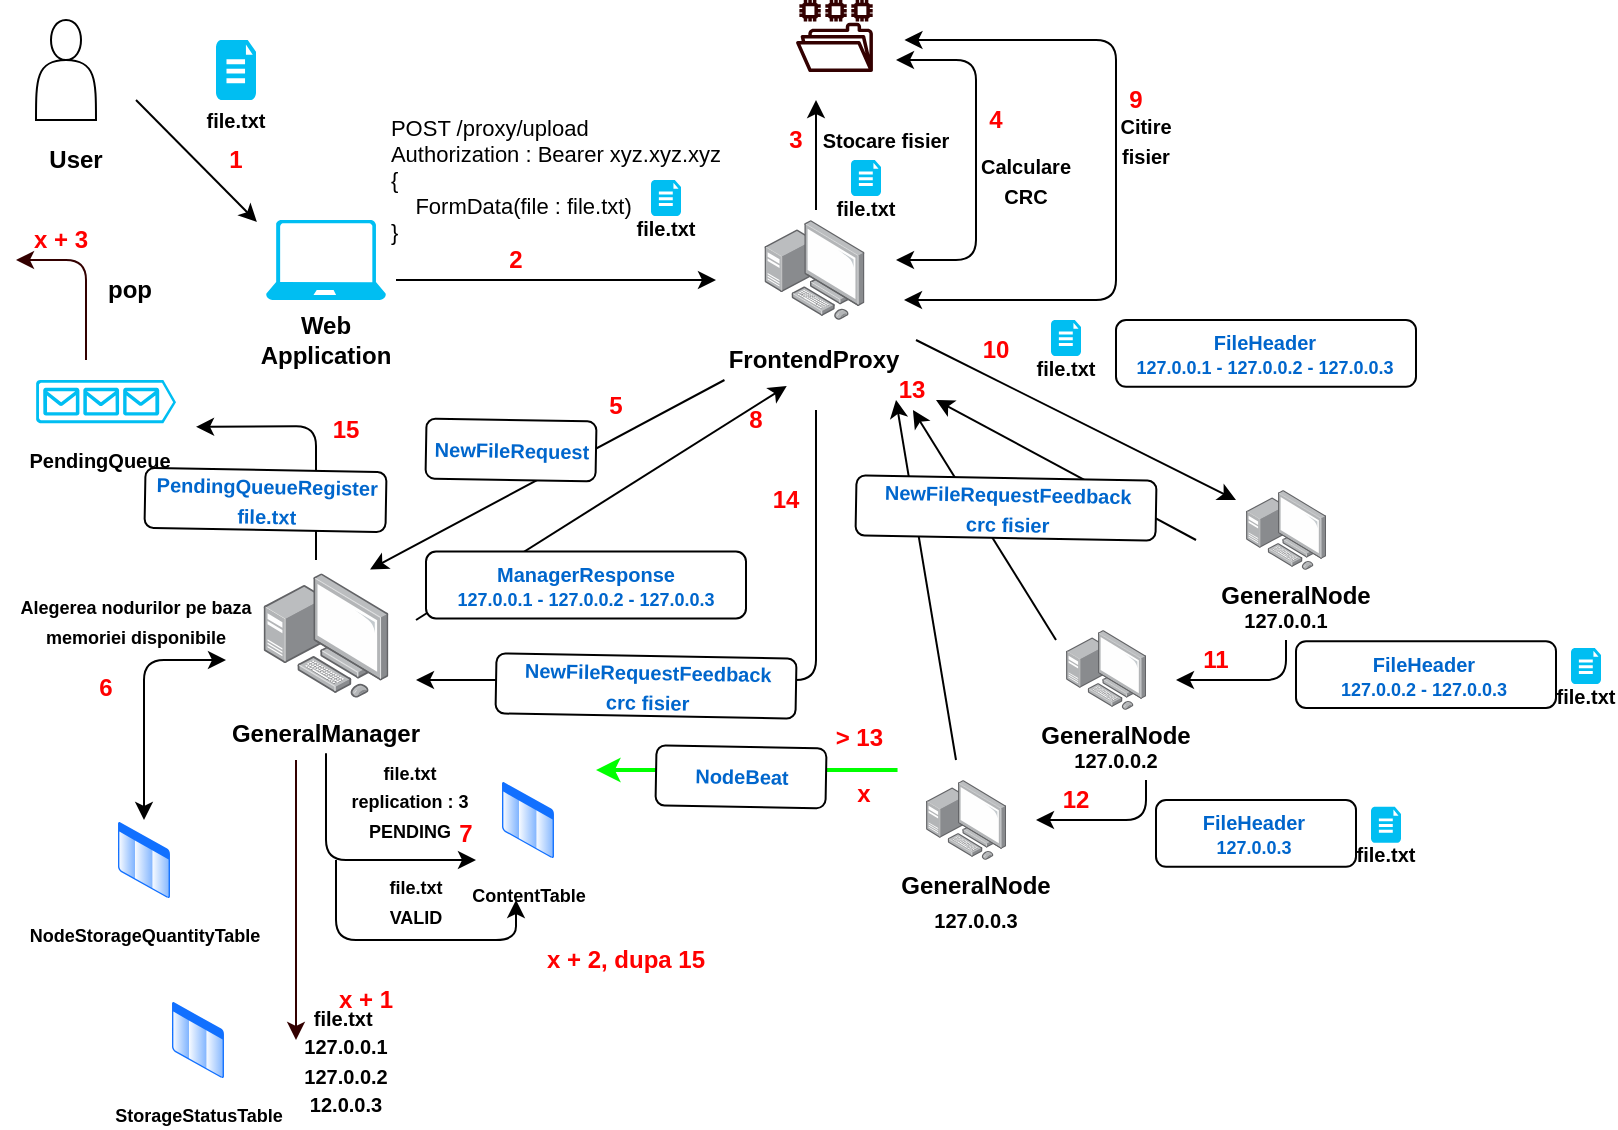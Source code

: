 <mxfile version="14.6.13" type="device"><diagram id="2SKkXB5GDrAOzJJ73yBU" name="Pagina-1"><mxGraphModel dx="1185" dy="693" grid="1" gridSize="10" guides="1" tooltips="1" connect="1" arrows="1" fold="1" page="1" pageScale="1" pageWidth="1169" pageHeight="827" math="0" shadow="0"><root><mxCell id="0"/><mxCell id="1" parent="0"/><mxCell id="xPR830_fTpmpSTpfL7Si-1" value="" style="group" vertex="1" connectable="0" parent="1"><mxGeometry x="115.0" y="356.58" width="100.0" height="90" as="geometry"/></mxCell><mxCell id="xPR830_fTpmpSTpfL7Si-2" value="" style="points=[];aspect=fixed;html=1;align=center;shadow=0;dashed=0;image;image=img/lib/allied_telesis/computer_and_terminals/Personal_Computer_with_Server.svg;" vertex="1" parent="xPR830_fTpmpSTpfL7Si-1"><mxGeometry x="18.8" width="62.4" height="62.4" as="geometry"/></mxCell><mxCell id="xPR830_fTpmpSTpfL7Si-3" value="&lt;b&gt;GeneralManager&lt;/b&gt;" style="text;html=1;strokeColor=none;fillColor=none;align=center;verticalAlign=middle;whiteSpace=wrap;rounded=0;" vertex="1" parent="xPR830_fTpmpSTpfL7Si-1"><mxGeometry y="70" width="100" height="20" as="geometry"/></mxCell><mxCell id="xPR830_fTpmpSTpfL7Si-7" value="" style="outlineConnect=0;fontColor=#232F3E;gradientColor=none;strokeColor=none;dashed=0;verticalLabelPosition=bottom;verticalAlign=top;align=center;html=1;fontSize=12;fontStyle=0;aspect=fixed;pointerEvents=1;shape=mxgraph.aws4.file_system;fillColor=#330000;" vertex="1" parent="1"><mxGeometry x="400" y="70" width="38.46" height="36" as="geometry"/></mxCell><mxCell id="xPR830_fTpmpSTpfL7Si-9" value="" style="verticalLabelPosition=bottom;html=1;verticalAlign=top;align=center;strokeColor=none;fillColor=#00BEF2;shape=mxgraph.azure.laptop;pointerEvents=1;" vertex="1" parent="1"><mxGeometry x="135" y="180" width="60" height="40" as="geometry"/></mxCell><mxCell id="xPR830_fTpmpSTpfL7Si-10" value="&lt;b&gt;Web Application&lt;/b&gt;" style="text;html=1;strokeColor=none;fillColor=none;align=center;verticalAlign=middle;whiteSpace=wrap;rounded=0;" vertex="1" parent="1"><mxGeometry x="130" y="230" width="70" height="20" as="geometry"/></mxCell><mxCell id="xPR830_fTpmpSTpfL7Si-12" value="" style="shape=actor;whiteSpace=wrap;html=1;" vertex="1" parent="1"><mxGeometry x="20" y="80" width="30" height="50" as="geometry"/></mxCell><mxCell id="xPR830_fTpmpSTpfL7Si-13" value="&lt;b&gt;User&lt;/b&gt;" style="text;html=1;strokeColor=none;fillColor=none;align=center;verticalAlign=middle;whiteSpace=wrap;rounded=0;" vertex="1" parent="1"><mxGeometry x="20" y="140" width="40" height="20" as="geometry"/></mxCell><mxCell id="xPR830_fTpmpSTpfL7Si-14" value="" style="endArrow=classic;html=1;entryX=-0.076;entryY=0.025;entryDx=0;entryDy=0;entryPerimeter=0;" edge="1" parent="1" target="xPR830_fTpmpSTpfL7Si-9"><mxGeometry width="50" height="50" relative="1" as="geometry"><mxPoint x="70" y="120" as="sourcePoint"/><mxPoint x="130" y="180" as="targetPoint"/></mxGeometry></mxCell><mxCell id="xPR830_fTpmpSTpfL7Si-17" value="" style="group" vertex="1" connectable="0" parent="1"><mxGeometry x="100" y="90" width="40" height="50" as="geometry"/></mxCell><mxCell id="xPR830_fTpmpSTpfL7Si-15" value="" style="verticalLabelPosition=bottom;html=1;verticalAlign=top;align=center;strokeColor=none;fillColor=#00BEF2;shape=mxgraph.azure.file_2;pointerEvents=1;" vertex="1" parent="xPR830_fTpmpSTpfL7Si-17"><mxGeometry x="10" width="20" height="30" as="geometry"/></mxCell><mxCell id="xPR830_fTpmpSTpfL7Si-16" value="&lt;font style=&quot;font-size: 10px&quot;&gt;&lt;b&gt;file.txt&lt;/b&gt;&lt;/font&gt;" style="text;html=1;strokeColor=none;fillColor=none;align=center;verticalAlign=middle;whiteSpace=wrap;rounded=0;" vertex="1" parent="xPR830_fTpmpSTpfL7Si-17"><mxGeometry y="30" width="40" height="20" as="geometry"/></mxCell><mxCell id="xPR830_fTpmpSTpfL7Si-19" value="&lt;b&gt;&lt;font color=&quot;#ff0000&quot;&gt;1&lt;/font&gt;&lt;/b&gt;" style="text;html=1;strokeColor=none;fillColor=none;align=center;verticalAlign=middle;whiteSpace=wrap;rounded=0;" vertex="1" parent="1"><mxGeometry x="100" y="140" width="40" height="20" as="geometry"/></mxCell><mxCell id="xPR830_fTpmpSTpfL7Si-20" value="" style="group" vertex="1" connectable="0" parent="1"><mxGeometry x="364.23" y="170" width="90" height="90" as="geometry"/></mxCell><mxCell id="xPR830_fTpmpSTpfL7Si-21" value="" style="points=[];aspect=fixed;html=1;align=center;shadow=0;dashed=0;image;image=img/lib/allied_telesis/computer_and_terminals/Personal_Computer_with_Server.svg;" vertex="1" parent="xPR830_fTpmpSTpfL7Si-20"><mxGeometry x="20" y="10" width="50" height="50" as="geometry"/></mxCell><mxCell id="xPR830_fTpmpSTpfL7Si-22" value="&lt;b&gt;FrontendProxy&lt;/b&gt;" style="text;html=1;strokeColor=none;fillColor=none;align=center;verticalAlign=middle;whiteSpace=wrap;rounded=0;" vertex="1" parent="xPR830_fTpmpSTpfL7Si-20"><mxGeometry y="70" width="90.0" height="20" as="geometry"/></mxCell><mxCell id="xPR830_fTpmpSTpfL7Si-23" value="" style="endArrow=classic;html=1;" edge="1" parent="1"><mxGeometry width="50" height="50" relative="1" as="geometry"><mxPoint x="200" y="210" as="sourcePoint"/><mxPoint x="360" y="210" as="targetPoint"/></mxGeometry></mxCell><mxCell id="xPR830_fTpmpSTpfL7Si-24" value="&lt;div style=&quot;text-align: left ; font-size: 11px&quot;&gt;&lt;font style=&quot;font-size: 11px&quot;&gt;POST /proxy/upload&lt;/font&gt;&lt;/div&gt;&lt;font style=&quot;font-size: 11px&quot;&gt;&lt;div style=&quot;text-align: left&quot;&gt;&lt;span&gt;Authorization : Bearer xyz.xyz.xyz&lt;/span&gt;&lt;/div&gt;&lt;div style=&quot;text-align: left&quot;&gt;&lt;span&gt;{&lt;/span&gt;&lt;/div&gt;&lt;div style=&quot;text-align: left&quot;&gt;&lt;span&gt;&amp;nbsp; &amp;nbsp; FormData(file : file.txt)&lt;/span&gt;&lt;/div&gt;&lt;div style=&quot;text-align: left&quot;&gt;}&lt;/div&gt;&lt;/font&gt;" style="text;html=1;strokeColor=none;fillColor=none;align=center;verticalAlign=middle;whiteSpace=wrap;rounded=0;" vertex="1" parent="1"><mxGeometry x="170" y="150" width="220" height="20" as="geometry"/></mxCell><mxCell id="xPR830_fTpmpSTpfL7Si-29" value="&lt;b&gt;&lt;font color=&quot;#ff0000&quot;&gt;2&lt;/font&gt;&lt;/b&gt;" style="text;html=1;strokeColor=none;fillColor=none;align=center;verticalAlign=middle;whiteSpace=wrap;rounded=0;" vertex="1" parent="1"><mxGeometry x="240" y="190" width="40" height="20" as="geometry"/></mxCell><mxCell id="xPR830_fTpmpSTpfL7Si-30" value="" style="endArrow=classic;html=1;" edge="1" parent="1"><mxGeometry width="50" height="50" relative="1" as="geometry"><mxPoint x="410" y="175" as="sourcePoint"/><mxPoint x="410" y="120" as="targetPoint"/></mxGeometry></mxCell><mxCell id="xPR830_fTpmpSTpfL7Si-31" value="&lt;b&gt;&lt;font color=&quot;#ff0000&quot;&gt;3&lt;/font&gt;&lt;/b&gt;" style="text;html=1;strokeColor=none;fillColor=none;align=center;verticalAlign=middle;whiteSpace=wrap;rounded=0;" vertex="1" parent="1"><mxGeometry x="380" y="130" width="40" height="20" as="geometry"/></mxCell><mxCell id="xPR830_fTpmpSTpfL7Si-32" value="" style="group" vertex="1" connectable="0" parent="1"><mxGeometry x="320" y="160" width="30" height="30" as="geometry"/></mxCell><mxCell id="xPR830_fTpmpSTpfL7Si-33" value="" style="verticalLabelPosition=bottom;html=1;verticalAlign=top;align=center;strokeColor=none;fillColor=#00BEF2;shape=mxgraph.azure.file_2;pointerEvents=1;" vertex="1" parent="xPR830_fTpmpSTpfL7Si-32"><mxGeometry x="7.5" width="15" height="18" as="geometry"/></mxCell><mxCell id="xPR830_fTpmpSTpfL7Si-34" value="&lt;font style=&quot;font-size: 10px&quot;&gt;&lt;b&gt;file.txt&lt;/b&gt;&lt;/font&gt;" style="text;html=1;strokeColor=none;fillColor=none;align=center;verticalAlign=middle;whiteSpace=wrap;rounded=0;" vertex="1" parent="xPR830_fTpmpSTpfL7Si-32"><mxGeometry y="18" width="30" height="12" as="geometry"/></mxCell><mxCell id="xPR830_fTpmpSTpfL7Si-35" value="" style="group" vertex="1" connectable="0" parent="1"><mxGeometry x="420" y="150" width="30" height="30" as="geometry"/></mxCell><mxCell id="xPR830_fTpmpSTpfL7Si-36" value="" style="verticalLabelPosition=bottom;html=1;verticalAlign=top;align=center;strokeColor=none;fillColor=#00BEF2;shape=mxgraph.azure.file_2;pointerEvents=1;" vertex="1" parent="xPR830_fTpmpSTpfL7Si-35"><mxGeometry x="7.5" width="15" height="18" as="geometry"/></mxCell><mxCell id="xPR830_fTpmpSTpfL7Si-37" value="&lt;font style=&quot;font-size: 10px&quot;&gt;&lt;b&gt;file.txt&lt;/b&gt;&lt;/font&gt;" style="text;html=1;strokeColor=none;fillColor=none;align=center;verticalAlign=middle;whiteSpace=wrap;rounded=0;" vertex="1" parent="xPR830_fTpmpSTpfL7Si-35"><mxGeometry y="18" width="30" height="12" as="geometry"/></mxCell><mxCell id="xPR830_fTpmpSTpfL7Si-39" value="&lt;font style=&quot;font-size: 10px&quot;&gt;&lt;b&gt;Stocare fisier&lt;/b&gt;&lt;/font&gt;" style="text;html=1;strokeColor=none;fillColor=none;align=center;verticalAlign=middle;whiteSpace=wrap;rounded=0;" vertex="1" parent="1"><mxGeometry x="410" y="130" width="70" height="20" as="geometry"/></mxCell><mxCell id="xPR830_fTpmpSTpfL7Si-41" value="" style="endArrow=classic;startArrow=classic;html=1;" edge="1" parent="1"><mxGeometry width="50" height="50" relative="1" as="geometry"><mxPoint x="450" y="100" as="sourcePoint"/><mxPoint x="450" y="200" as="targetPoint"/><Array as="points"><mxPoint x="490" y="100"/><mxPoint x="490" y="200"/></Array></mxGeometry></mxCell><mxCell id="xPR830_fTpmpSTpfL7Si-42" value="&lt;font color=&quot;#ff0000&quot;&gt;&lt;b&gt;4&lt;/b&gt;&lt;/font&gt;" style="text;html=1;strokeColor=none;fillColor=none;align=center;verticalAlign=middle;whiteSpace=wrap;rounded=0;" vertex="1" parent="1"><mxGeometry x="480" y="120" width="40" height="20" as="geometry"/></mxCell><mxCell id="xPR830_fTpmpSTpfL7Si-44" value="&lt;font style=&quot;font-size: 10px&quot;&gt;&lt;b&gt;Citire fisier&lt;/b&gt;&lt;/font&gt;" style="text;html=1;strokeColor=none;fillColor=none;align=center;verticalAlign=middle;whiteSpace=wrap;rounded=0;" vertex="1" parent="1"><mxGeometry x="550" y="130" width="50" height="20" as="geometry"/></mxCell><mxCell id="xPR830_fTpmpSTpfL7Si-45" value="" style="endArrow=classic;html=1;exitX=0;exitY=1;exitDx=0;exitDy=0;entryX=0.853;entryY=-0.03;entryDx=0;entryDy=0;entryPerimeter=0;" edge="1" parent="1" source="xPR830_fTpmpSTpfL7Si-22" target="xPR830_fTpmpSTpfL7Si-2"><mxGeometry width="50" height="50" relative="1" as="geometry"><mxPoint x="380" y="360" as="sourcePoint"/><mxPoint x="409" y="330" as="targetPoint"/></mxGeometry></mxCell><mxCell id="xPR830_fTpmpSTpfL7Si-46" value="&lt;font color=&quot;#ff0000&quot;&gt;&lt;b&gt;5&lt;/b&gt;&lt;/font&gt;" style="text;html=1;strokeColor=none;fillColor=none;align=center;verticalAlign=middle;whiteSpace=wrap;rounded=0;" vertex="1" parent="1"><mxGeometry x="290" y="263.42" width="40" height="20" as="geometry"/></mxCell><mxCell id="xPR830_fTpmpSTpfL7Si-49" value="" style="group;rotation=1;" vertex="1" connectable="0" parent="1"><mxGeometry x="215.0" y="280" width="85" height="30" as="geometry"/></mxCell><mxCell id="xPR830_fTpmpSTpfL7Si-48" value="" style="rounded=1;whiteSpace=wrap;html=1;strokeWidth=1;rotation=1;" vertex="1" parent="xPR830_fTpmpSTpfL7Si-49"><mxGeometry width="85" height="30" as="geometry"/></mxCell><mxCell id="xPR830_fTpmpSTpfL7Si-47" value="&lt;font style=&quot;font-size: 10px&quot; color=&quot;#0066cc&quot;&gt;&lt;b&gt;NewFileRequest&lt;/b&gt;&lt;/font&gt;" style="text;html=1;strokeColor=none;fillColor=none;align=center;verticalAlign=middle;whiteSpace=wrap;rounded=0;strokeWidth=2;rotation=1;" vertex="1" parent="xPR830_fTpmpSTpfL7Si-49"><mxGeometry x="8" y="5" width="70" height="20" as="geometry"/></mxCell><mxCell id="xPR830_fTpmpSTpfL7Si-51" value="&lt;b&gt;&lt;font style=&quot;font-size: 9px&quot;&gt;ContentTable&lt;/font&gt;&lt;/b&gt;" style="aspect=fixed;perimeter=ellipsePerimeter;html=1;align=center;shadow=0;dashed=0;spacingTop=3;image;image=img/lib/active_directory/list.svg;strokeWidth=1;" vertex="1" parent="1"><mxGeometry x="252" y="460" width="28" height="40" as="geometry"/></mxCell><mxCell id="xPR830_fTpmpSTpfL7Si-54" value="&lt;b&gt;&lt;font style=&quot;font-size: 9px&quot;&gt;NodeStorageQuantityTable&lt;/font&gt;&lt;/b&gt;" style="aspect=fixed;perimeter=ellipsePerimeter;html=1;align=center;shadow=0;dashed=0;spacingTop=3;image;image=img/lib/active_directory/list.svg;strokeWidth=1;" vertex="1" parent="1"><mxGeometry x="60" y="480" width="28" height="40" as="geometry"/></mxCell><mxCell id="xPR830_fTpmpSTpfL7Si-58" value="" style="endArrow=classic;startArrow=classic;html=1;exitX=0.5;exitY=0;exitDx=0;exitDy=0;" edge="1" parent="1" source="xPR830_fTpmpSTpfL7Si-54"><mxGeometry width="50" height="50" relative="1" as="geometry"><mxPoint x="-50.77" y="460" as="sourcePoint"/><mxPoint x="115" y="400" as="targetPoint"/><Array as="points"><mxPoint x="74" y="400"/></Array></mxGeometry></mxCell><mxCell id="xPR830_fTpmpSTpfL7Si-59" value="&lt;font color=&quot;#ff0000&quot;&gt;&lt;b&gt;6&lt;/b&gt;&lt;/font&gt;" style="text;html=1;strokeColor=none;fillColor=none;align=center;verticalAlign=middle;whiteSpace=wrap;rounded=0;" vertex="1" parent="1"><mxGeometry x="34.5" y="404" width="40" height="20" as="geometry"/></mxCell><mxCell id="xPR830_fTpmpSTpfL7Si-60" value="&lt;b&gt;&lt;font style=&quot;font-size: 9px&quot;&gt;Alegerea nodurilor pe baza memoriei disponibile&lt;/font&gt;&lt;/b&gt;" style="text;html=1;strokeColor=none;fillColor=none;align=center;verticalAlign=middle;whiteSpace=wrap;rounded=0;rotation=0;" vertex="1" parent="1"><mxGeometry x="10" y="370" width="120" height="20" as="geometry"/></mxCell><mxCell id="xPR830_fTpmpSTpfL7Si-68" value="" style="endArrow=classic;html=1;exitX=0.5;exitY=1;exitDx=0;exitDy=0;" edge="1" parent="1" source="xPR830_fTpmpSTpfL7Si-3"><mxGeometry width="50" height="50" relative="1" as="geometry"><mxPoint x="202" y="400" as="sourcePoint"/><mxPoint x="240" y="500" as="targetPoint"/><Array as="points"><mxPoint x="165" y="500"/></Array></mxGeometry></mxCell><mxCell id="xPR830_fTpmpSTpfL7Si-69" value="&lt;b style=&quot;font-size: 9px&quot;&gt;file.txt&lt;br&gt;replication : 3&lt;br&gt;PENDING&lt;/b&gt;" style="text;html=1;strokeColor=none;fillColor=none;align=center;verticalAlign=middle;whiteSpace=wrap;rounded=0;" vertex="1" parent="1"><mxGeometry x="162" y="460" width="90" height="20" as="geometry"/></mxCell><mxCell id="xPR830_fTpmpSTpfL7Si-71" value="&lt;font color=&quot;#ff0000&quot;&gt;&lt;b&gt;7&lt;/b&gt;&lt;/font&gt;" style="text;html=1;strokeColor=none;fillColor=none;align=center;verticalAlign=middle;whiteSpace=wrap;rounded=0;" vertex="1" parent="1"><mxGeometry x="215" y="476.71" width="40" height="20" as="geometry"/></mxCell><mxCell id="xPR830_fTpmpSTpfL7Si-73" value="" style="endArrow=classic;html=1;entryX=0.346;entryY=1.15;entryDx=0;entryDy=0;entryPerimeter=0;" edge="1" parent="1" target="xPR830_fTpmpSTpfL7Si-22"><mxGeometry width="50" height="50" relative="1" as="geometry"><mxPoint x="210" y="380" as="sourcePoint"/><mxPoint x="420" y="270" as="targetPoint"/></mxGeometry></mxCell><mxCell id="xPR830_fTpmpSTpfL7Si-74" value="&lt;font color=&quot;#ff0000&quot;&gt;&lt;b&gt;8&lt;/b&gt;&lt;/font&gt;" style="text;html=1;strokeColor=none;fillColor=none;align=center;verticalAlign=middle;whiteSpace=wrap;rounded=0;" vertex="1" parent="1"><mxGeometry x="360" y="270" width="40" height="20" as="geometry"/></mxCell><mxCell id="xPR830_fTpmpSTpfL7Si-76" value="" style="group" vertex="1" connectable="0" parent="1"><mxGeometry x="215" y="345.79" width="160" height="33.42" as="geometry"/></mxCell><mxCell id="xPR830_fTpmpSTpfL7Si-77" value="" style="rounded=1;whiteSpace=wrap;html=1;strokeWidth=1;" vertex="1" parent="xPR830_fTpmpSTpfL7Si-76"><mxGeometry width="160" height="33.42" as="geometry"/></mxCell><mxCell id="xPR830_fTpmpSTpfL7Si-79" value="" style="group" vertex="1" connectable="0" parent="xPR830_fTpmpSTpfL7Si-76"><mxGeometry x="9.92" width="140" height="33.42" as="geometry"/></mxCell><mxCell id="xPR830_fTpmpSTpfL7Si-78" value="&lt;font color=&quot;#0066cc&quot;&gt;&lt;span style=&quot;font-size: 10px&quot;&gt;&lt;b&gt;ManagerResponse&lt;/b&gt;&lt;/span&gt;&lt;/font&gt;" style="text;html=1;strokeColor=none;fillColor=none;align=center;verticalAlign=middle;whiteSpace=wrap;rounded=0;strokeWidth=2;" vertex="1" parent="xPR830_fTpmpSTpfL7Si-79"><mxGeometry x="0.15" width="139.85" height="22.28" as="geometry"/></mxCell><mxCell id="xPR830_fTpmpSTpfL7Si-67" value="&lt;b&gt;&lt;font color=&quot;#0066cc&quot; style=&quot;font-size: 9px&quot;&gt;127.0.0.1 - 127.0.0.2 - 127.0.0.3&lt;/font&gt;&lt;/b&gt;" style="text;html=1;strokeColor=none;fillColor=none;align=center;verticalAlign=middle;whiteSpace=wrap;rounded=0;rotation=0;" vertex="1" parent="xPR830_fTpmpSTpfL7Si-79"><mxGeometry y="13.42" width="140" height="20" as="geometry"/></mxCell><mxCell id="xPR830_fTpmpSTpfL7Si-83" value="" style="group" vertex="1" connectable="0" parent="1"><mxGeometry x="610" y="315" width="80" height="95" as="geometry"/></mxCell><mxCell id="xPR830_fTpmpSTpfL7Si-61" value="" style="group" vertex="1" connectable="0" parent="xPR830_fTpmpSTpfL7Si-83"><mxGeometry width="80" height="60" as="geometry"/></mxCell><mxCell id="xPR830_fTpmpSTpfL7Si-62" value="" style="points=[];aspect=fixed;html=1;align=center;shadow=0;dashed=0;image;image=img/lib/allied_telesis/computer_and_terminals/Personal_Computer_with_Server.svg;" vertex="1" parent="xPR830_fTpmpSTpfL7Si-61"><mxGeometry x="15.04" width="40" height="40" as="geometry"/></mxCell><mxCell id="xPR830_fTpmpSTpfL7Si-63" value="&lt;b&gt;GeneralNode&lt;/b&gt;" style="text;html=1;strokeColor=none;fillColor=none;align=center;verticalAlign=middle;whiteSpace=wrap;rounded=0;" vertex="1" parent="xPR830_fTpmpSTpfL7Si-61"><mxGeometry y="46.667" width="80.0" height="13.333" as="geometry"/></mxCell><mxCell id="xPR830_fTpmpSTpfL7Si-80" value="&lt;font style=&quot;font-size: 10px&quot;&gt;&lt;b&gt;127.0.0.1&lt;/b&gt;&lt;/font&gt;" style="text;html=1;strokeColor=none;fillColor=none;align=center;verticalAlign=middle;whiteSpace=wrap;rounded=0;" vertex="1" parent="xPR830_fTpmpSTpfL7Si-83"><mxGeometry x="15" y="55" width="40" height="20" as="geometry"/></mxCell><mxCell id="xPR830_fTpmpSTpfL7Si-139" value="&lt;font color=&quot;#ff0000&quot;&gt;&lt;b&gt;11&lt;/b&gt;&lt;/font&gt;" style="text;html=1;strokeColor=none;fillColor=none;align=center;verticalAlign=middle;whiteSpace=wrap;rounded=0;" vertex="1" parent="xPR830_fTpmpSTpfL7Si-83"><mxGeometry x="-20" y="75" width="40" height="20" as="geometry"/></mxCell><mxCell id="xPR830_fTpmpSTpfL7Si-84" value="" style="group" vertex="1" connectable="0" parent="1"><mxGeometry x="520" y="385" width="80" height="75" as="geometry"/></mxCell><mxCell id="xPR830_fTpmpSTpfL7Si-4" value="" style="group" vertex="1" connectable="0" parent="xPR830_fTpmpSTpfL7Si-84"><mxGeometry width="80" height="60" as="geometry"/></mxCell><mxCell id="xPR830_fTpmpSTpfL7Si-5" value="" style="points=[];aspect=fixed;html=1;align=center;shadow=0;dashed=0;image;image=img/lib/allied_telesis/computer_and_terminals/Personal_Computer_with_Server.svg;" vertex="1" parent="xPR830_fTpmpSTpfL7Si-4"><mxGeometry x="15.04" width="40" height="40" as="geometry"/></mxCell><mxCell id="xPR830_fTpmpSTpfL7Si-6" value="&lt;b&gt;GeneralNode&lt;/b&gt;" style="text;html=1;strokeColor=none;fillColor=none;align=center;verticalAlign=middle;whiteSpace=wrap;rounded=0;" vertex="1" parent="xPR830_fTpmpSTpfL7Si-4"><mxGeometry y="46.667" width="80.0" height="13.333" as="geometry"/></mxCell><mxCell id="xPR830_fTpmpSTpfL7Si-81" value="&lt;font style=&quot;font-size: 10px&quot;&gt;&lt;b&gt;127.0.0.2&lt;/b&gt;&lt;/font&gt;" style="text;html=1;strokeColor=none;fillColor=none;align=center;verticalAlign=middle;whiteSpace=wrap;rounded=0;" vertex="1" parent="xPR830_fTpmpSTpfL7Si-84"><mxGeometry x="20" y="55" width="40" height="20" as="geometry"/></mxCell><mxCell id="xPR830_fTpmpSTpfL7Si-85" value="" style="group" vertex="1" connectable="0" parent="1"><mxGeometry x="450" y="460" width="80" height="80" as="geometry"/></mxCell><mxCell id="xPR830_fTpmpSTpfL7Si-64" value="" style="group" vertex="1" connectable="0" parent="xPR830_fTpmpSTpfL7Si-85"><mxGeometry width="80" height="60" as="geometry"/></mxCell><mxCell id="xPR830_fTpmpSTpfL7Si-65" value="" style="points=[];aspect=fixed;html=1;align=center;shadow=0;dashed=0;image;image=img/lib/allied_telesis/computer_and_terminals/Personal_Computer_with_Server.svg;" vertex="1" parent="xPR830_fTpmpSTpfL7Si-64"><mxGeometry x="15.04" width="40" height="40" as="geometry"/></mxCell><mxCell id="xPR830_fTpmpSTpfL7Si-66" value="&lt;b&gt;GeneralNode&lt;/b&gt;" style="text;html=1;strokeColor=none;fillColor=none;align=center;verticalAlign=middle;whiteSpace=wrap;rounded=0;" vertex="1" parent="xPR830_fTpmpSTpfL7Si-64"><mxGeometry y="46.667" width="80.0" height="13.333" as="geometry"/></mxCell><mxCell id="xPR830_fTpmpSTpfL7Si-82" value="&lt;font style=&quot;font-size: 10px&quot;&gt;&lt;b&gt;127.0.0.3&lt;/b&gt;&lt;/font&gt;" style="text;html=1;strokeColor=none;fillColor=none;align=center;verticalAlign=middle;whiteSpace=wrap;rounded=0;" vertex="1" parent="xPR830_fTpmpSTpfL7Si-85"><mxGeometry x="20" y="60" width="40" height="20" as="geometry"/></mxCell><mxCell id="xPR830_fTpmpSTpfL7Si-86" value="" style="endArrow=classic;html=1;" edge="1" parent="1"><mxGeometry width="50" height="50" relative="1" as="geometry"><mxPoint x="460" y="240" as="sourcePoint"/><mxPoint x="620" y="320" as="targetPoint"/></mxGeometry></mxCell><mxCell id="xPR830_fTpmpSTpfL7Si-87" value="" style="endArrow=classic;startArrow=classic;html=1;" edge="1" parent="1"><mxGeometry width="50" height="50" relative="1" as="geometry"><mxPoint x="454.23" y="90" as="sourcePoint"/><mxPoint x="454" y="220" as="targetPoint"/><Array as="points"><mxPoint x="560" y="90"/><mxPoint x="560" y="220"/></Array></mxGeometry></mxCell><mxCell id="xPR830_fTpmpSTpfL7Si-88" value="&lt;font color=&quot;#ff0000&quot;&gt;&lt;b&gt;9&lt;/b&gt;&lt;/font&gt;" style="text;html=1;strokeColor=none;fillColor=none;align=center;verticalAlign=middle;whiteSpace=wrap;rounded=0;" vertex="1" parent="1"><mxGeometry x="550" y="110" width="40" height="20" as="geometry"/></mxCell><mxCell id="xPR830_fTpmpSTpfL7Si-89" value="&lt;font style=&quot;font-size: 10px&quot;&gt;&lt;b&gt;Calculare CRC&lt;/b&gt;&lt;/font&gt;" style="text;html=1;strokeColor=none;fillColor=none;align=center;verticalAlign=middle;whiteSpace=wrap;rounded=0;" vertex="1" parent="1"><mxGeometry x="480" y="150" width="70" height="20" as="geometry"/></mxCell><mxCell id="xPR830_fTpmpSTpfL7Si-90" value="" style="group" vertex="1" connectable="0" parent="1"><mxGeometry x="520" y="230" width="30" height="30" as="geometry"/></mxCell><mxCell id="xPR830_fTpmpSTpfL7Si-91" value="" style="verticalLabelPosition=bottom;html=1;verticalAlign=top;align=center;strokeColor=none;fillColor=#00BEF2;shape=mxgraph.azure.file_2;pointerEvents=1;" vertex="1" parent="xPR830_fTpmpSTpfL7Si-90"><mxGeometry x="7.5" width="15" height="18" as="geometry"/></mxCell><mxCell id="xPR830_fTpmpSTpfL7Si-92" value="&lt;font style=&quot;font-size: 10px&quot;&gt;&lt;b&gt;file.txt&lt;/b&gt;&lt;/font&gt;" style="text;html=1;strokeColor=none;fillColor=none;align=center;verticalAlign=middle;whiteSpace=wrap;rounded=0;" vertex="1" parent="xPR830_fTpmpSTpfL7Si-90"><mxGeometry y="18" width="30" height="12" as="geometry"/></mxCell><mxCell id="xPR830_fTpmpSTpfL7Si-103" value="" style="group" vertex="1" connectable="0" parent="1"><mxGeometry x="560" y="230" width="150" height="33.42" as="geometry"/></mxCell><mxCell id="xPR830_fTpmpSTpfL7Si-104" value="" style="rounded=1;whiteSpace=wrap;html=1;strokeWidth=1;" vertex="1" parent="xPR830_fTpmpSTpfL7Si-103"><mxGeometry width="150" height="33.42" as="geometry"/></mxCell><mxCell id="xPR830_fTpmpSTpfL7Si-105" value="" style="group" vertex="1" connectable="0" parent="xPR830_fTpmpSTpfL7Si-103"><mxGeometry x="9.3" width="131.25" height="33.42" as="geometry"/></mxCell><mxCell id="xPR830_fTpmpSTpfL7Si-106" value="&lt;font color=&quot;#0066cc&quot;&gt;&lt;span style=&quot;font-size: 10px&quot;&gt;&lt;b&gt;FileHeader&lt;/b&gt;&lt;/span&gt;&lt;/font&gt;" style="text;html=1;strokeColor=none;fillColor=none;align=center;verticalAlign=middle;whiteSpace=wrap;rounded=0;strokeWidth=2;" vertex="1" parent="xPR830_fTpmpSTpfL7Si-105"><mxGeometry x="0.141" width="131.109" height="22.28" as="geometry"/></mxCell><mxCell id="xPR830_fTpmpSTpfL7Si-107" value="&lt;b&gt;&lt;font color=&quot;#0066cc&quot; style=&quot;font-size: 9px&quot;&gt;127.0.0.1 - 127.0.0.2 - 127.0.0.3&lt;/font&gt;&lt;/b&gt;" style="text;html=1;strokeColor=none;fillColor=none;align=center;verticalAlign=middle;whiteSpace=wrap;rounded=0;rotation=0;" vertex="1" parent="xPR830_fTpmpSTpfL7Si-105"><mxGeometry y="13.42" width="131.25" height="20.0" as="geometry"/></mxCell><mxCell id="xPR830_fTpmpSTpfL7Si-109" value="&lt;font color=&quot;#ff0000&quot;&gt;&lt;b&gt;10&lt;/b&gt;&lt;/font&gt;" style="text;html=1;strokeColor=none;fillColor=none;align=center;verticalAlign=middle;whiteSpace=wrap;rounded=0;" vertex="1" parent="1"><mxGeometry x="480" y="235" width="40" height="20" as="geometry"/></mxCell><mxCell id="xPR830_fTpmpSTpfL7Si-112" value="" style="endArrow=classic;html=1;exitX=0.5;exitY=1;exitDx=0;exitDy=0;" edge="1" parent="1" source="xPR830_fTpmpSTpfL7Si-80"><mxGeometry width="50" height="50" relative="1" as="geometry"><mxPoint x="600" y="340" as="sourcePoint"/><mxPoint x="590" y="410" as="targetPoint"/><Array as="points"><mxPoint x="645" y="410"/></Array></mxGeometry></mxCell><mxCell id="xPR830_fTpmpSTpfL7Si-113" value="" style="group" vertex="1" connectable="0" parent="1"><mxGeometry x="780" y="394" width="30" height="30" as="geometry"/></mxCell><mxCell id="xPR830_fTpmpSTpfL7Si-114" value="" style="verticalLabelPosition=bottom;html=1;verticalAlign=top;align=center;strokeColor=none;fillColor=#00BEF2;shape=mxgraph.azure.file_2;pointerEvents=1;" vertex="1" parent="xPR830_fTpmpSTpfL7Si-113"><mxGeometry x="7.5" width="15" height="18" as="geometry"/></mxCell><mxCell id="xPR830_fTpmpSTpfL7Si-115" value="&lt;font style=&quot;font-size: 10px&quot;&gt;&lt;b&gt;file.txt&lt;/b&gt;&lt;/font&gt;" style="text;html=1;strokeColor=none;fillColor=none;align=center;verticalAlign=middle;whiteSpace=wrap;rounded=0;" vertex="1" parent="xPR830_fTpmpSTpfL7Si-113"><mxGeometry y="18" width="30" height="12" as="geometry"/></mxCell><mxCell id="xPR830_fTpmpSTpfL7Si-118" value="" style="group" vertex="1" connectable="0" parent="1"><mxGeometry x="650" y="390.58" width="130" height="33.42" as="geometry"/></mxCell><mxCell id="xPR830_fTpmpSTpfL7Si-119" value="" style="rounded=1;whiteSpace=wrap;html=1;strokeWidth=1;" vertex="1" parent="xPR830_fTpmpSTpfL7Si-118"><mxGeometry width="130" height="33.42" as="geometry"/></mxCell><mxCell id="xPR830_fTpmpSTpfL7Si-120" value="" style="group" vertex="1" connectable="0" parent="xPR830_fTpmpSTpfL7Si-118"><mxGeometry x="8.06" width="111.94" height="33.42" as="geometry"/></mxCell><mxCell id="xPR830_fTpmpSTpfL7Si-121" value="&lt;font color=&quot;#0066cc&quot;&gt;&lt;span style=&quot;font-size: 10px&quot;&gt;&lt;b&gt;FileHeader&lt;/b&gt;&lt;/span&gt;&lt;/font&gt;" style="text;html=1;strokeColor=none;fillColor=none;align=center;verticalAlign=middle;whiteSpace=wrap;rounded=0;strokeWidth=2;" vertex="1" parent="xPR830_fTpmpSTpfL7Si-120"><mxGeometry x="0.12" width="111.82" height="22.28" as="geometry"/></mxCell><mxCell id="xPR830_fTpmpSTpfL7Si-122" value="&lt;b&gt;&lt;font color=&quot;#0066cc&quot; style=&quot;font-size: 9px&quot;&gt;127.0.0.2 - 127.0.0.3&lt;/font&gt;&lt;/b&gt;" style="text;html=1;strokeColor=none;fillColor=none;align=center;verticalAlign=middle;whiteSpace=wrap;rounded=0;rotation=0;" vertex="1" parent="xPR830_fTpmpSTpfL7Si-120"><mxGeometry y="13.42" width="111.94" height="20.0" as="geometry"/></mxCell><mxCell id="xPR830_fTpmpSTpfL7Si-124" value="" style="endArrow=classic;html=1;exitX=0.5;exitY=1;exitDx=0;exitDy=0;" edge="1" parent="1"><mxGeometry width="50" height="50" relative="1" as="geometry"><mxPoint x="575" y="460" as="sourcePoint"/><mxPoint x="520" y="480" as="targetPoint"/><Array as="points"><mxPoint x="575" y="480"/></Array></mxGeometry></mxCell><mxCell id="xPR830_fTpmpSTpfL7Si-125" value="" style="group" vertex="1" connectable="0" parent="1"><mxGeometry x="580" y="470" width="100" height="33.42" as="geometry"/></mxCell><mxCell id="xPR830_fTpmpSTpfL7Si-126" value="" style="rounded=1;whiteSpace=wrap;html=1;strokeWidth=1;" vertex="1" parent="xPR830_fTpmpSTpfL7Si-125"><mxGeometry width="100" height="33.42" as="geometry"/></mxCell><mxCell id="xPR830_fTpmpSTpfL7Si-127" value="" style="group" vertex="1" connectable="0" parent="xPR830_fTpmpSTpfL7Si-125"><mxGeometry x="6.2" width="86.108" height="33.42" as="geometry"/></mxCell><mxCell id="xPR830_fTpmpSTpfL7Si-128" value="&lt;font color=&quot;#0066cc&quot;&gt;&lt;span style=&quot;font-size: 10px&quot;&gt;&lt;b&gt;FileHeader&lt;/b&gt;&lt;/span&gt;&lt;/font&gt;" style="text;html=1;strokeColor=none;fillColor=none;align=center;verticalAlign=middle;whiteSpace=wrap;rounded=0;strokeWidth=2;" vertex="1" parent="xPR830_fTpmpSTpfL7Si-127"><mxGeometry x="0.092" width="86.015" height="22.28" as="geometry"/></mxCell><mxCell id="xPR830_fTpmpSTpfL7Si-129" value="&lt;b&gt;&lt;font color=&quot;#0066cc&quot; style=&quot;font-size: 9px&quot;&gt;127.0.0.3&lt;/font&gt;&lt;/b&gt;" style="text;html=1;strokeColor=none;fillColor=none;align=center;verticalAlign=middle;whiteSpace=wrap;rounded=0;rotation=0;" vertex="1" parent="xPR830_fTpmpSTpfL7Si-127"><mxGeometry y="13.42" width="86.108" height="20.0" as="geometry"/></mxCell><mxCell id="xPR830_fTpmpSTpfL7Si-135" value="" style="group" vertex="1" connectable="0" parent="1"><mxGeometry x="680" y="473.42" width="30" height="30" as="geometry"/></mxCell><mxCell id="xPR830_fTpmpSTpfL7Si-136" value="" style="verticalLabelPosition=bottom;html=1;verticalAlign=top;align=center;strokeColor=none;fillColor=#00BEF2;shape=mxgraph.azure.file_2;pointerEvents=1;" vertex="1" parent="xPR830_fTpmpSTpfL7Si-135"><mxGeometry x="7.5" width="15" height="18" as="geometry"/></mxCell><mxCell id="xPR830_fTpmpSTpfL7Si-137" value="&lt;font style=&quot;font-size: 10px&quot;&gt;&lt;b&gt;file.txt&lt;/b&gt;&lt;/font&gt;" style="text;html=1;strokeColor=none;fillColor=none;align=center;verticalAlign=middle;whiteSpace=wrap;rounded=0;" vertex="1" parent="xPR830_fTpmpSTpfL7Si-135"><mxGeometry y="18" width="30" height="12" as="geometry"/></mxCell><mxCell id="xPR830_fTpmpSTpfL7Si-142" value="&lt;font color=&quot;#ff0000&quot;&gt;&lt;b&gt;12&lt;/b&gt;&lt;/font&gt;" style="text;html=1;strokeColor=none;fillColor=none;align=center;verticalAlign=middle;whiteSpace=wrap;rounded=0;" vertex="1" parent="1"><mxGeometry x="520" y="460" width="40" height="20" as="geometry"/></mxCell><mxCell id="xPR830_fTpmpSTpfL7Si-148" value="" style="endArrow=classic;html=1;" edge="1" parent="1"><mxGeometry width="50" height="50" relative="1" as="geometry"><mxPoint x="480" y="450" as="sourcePoint"/><mxPoint x="450" y="270" as="targetPoint"/></mxGeometry></mxCell><mxCell id="xPR830_fTpmpSTpfL7Si-152" value="&lt;font color=&quot;#ff0000&quot;&gt;&lt;b&gt;13&lt;/b&gt;&lt;/font&gt;" style="text;html=1;strokeColor=none;fillColor=none;align=center;verticalAlign=middle;whiteSpace=wrap;rounded=0;" vertex="1" parent="1"><mxGeometry x="438.46" y="255.0" width="40" height="20" as="geometry"/></mxCell><mxCell id="xPR830_fTpmpSTpfL7Si-153" value="" style="endArrow=classic;html=1;entryX=0.5;entryY=1;entryDx=0;entryDy=0;" edge="1" parent="1" target="xPR830_fTpmpSTpfL7Si-152"><mxGeometry width="50" height="50" relative="1" as="geometry"><mxPoint x="530" y="390" as="sourcePoint"/><mxPoint x="580" y="340" as="targetPoint"/></mxGeometry></mxCell><mxCell id="xPR830_fTpmpSTpfL7Si-154" value="" style="endArrow=classic;html=1;" edge="1" parent="1"><mxGeometry width="50" height="50" relative="1" as="geometry"><mxPoint x="600" y="340" as="sourcePoint"/><mxPoint x="470" y="270" as="targetPoint"/></mxGeometry></mxCell><mxCell id="xPR830_fTpmpSTpfL7Si-161" value="" style="endArrow=classic;html=1;" edge="1" parent="1"><mxGeometry width="50" height="50" relative="1" as="geometry"><mxPoint x="410" y="275" as="sourcePoint"/><mxPoint x="210" y="410" as="targetPoint"/><Array as="points"><mxPoint x="410" y="410"/></Array></mxGeometry></mxCell><mxCell id="xPR830_fTpmpSTpfL7Si-167" value="" style="group;rotation=1;" vertex="1" connectable="0" parent="1"><mxGeometry x="430" y="310.0" width="150" height="30" as="geometry"/></mxCell><mxCell id="xPR830_fTpmpSTpfL7Si-168" value="" style="rounded=1;whiteSpace=wrap;html=1;strokeWidth=1;rotation=1;" vertex="1" parent="xPR830_fTpmpSTpfL7Si-167"><mxGeometry y="-1" width="150" height="30" as="geometry"/></mxCell><mxCell id="xPR830_fTpmpSTpfL7Si-169" value="&lt;font style=&quot;font-size: 10px&quot; color=&quot;#0066cc&quot;&gt;&lt;b&gt;NewFileRequestFeedback&lt;br&gt;crc fisier&lt;br&gt;&lt;/b&gt;&lt;/font&gt;" style="text;html=1;strokeColor=none;fillColor=none;align=center;verticalAlign=middle;whiteSpace=wrap;rounded=0;strokeWidth=2;rotation=1;" vertex="1" parent="xPR830_fTpmpSTpfL7Si-167"><mxGeometry x="14.118" y="4" width="123.529" height="20" as="geometry"/></mxCell><mxCell id="xPR830_fTpmpSTpfL7Si-156" value="" style="group;rotation=1;" vertex="1" connectable="0" parent="1"><mxGeometry x="250" y="399.0" width="150" height="30" as="geometry"/></mxCell><mxCell id="xPR830_fTpmpSTpfL7Si-157" value="" style="rounded=1;whiteSpace=wrap;html=1;strokeWidth=1;rotation=1;" vertex="1" parent="xPR830_fTpmpSTpfL7Si-156"><mxGeometry y="-1" width="150" height="30" as="geometry"/></mxCell><mxCell id="xPR830_fTpmpSTpfL7Si-158" value="&lt;font style=&quot;font-size: 10px&quot; color=&quot;#0066cc&quot;&gt;&lt;b&gt;NewFileRequestFeedback&lt;br&gt;crc fisier&lt;br&gt;&lt;/b&gt;&lt;/font&gt;" style="text;html=1;strokeColor=none;fillColor=none;align=center;verticalAlign=middle;whiteSpace=wrap;rounded=0;strokeWidth=2;rotation=1;" vertex="1" parent="xPR830_fTpmpSTpfL7Si-156"><mxGeometry x="14.118" y="4" width="123.529" height="20" as="geometry"/></mxCell><mxCell id="xPR830_fTpmpSTpfL7Si-170" value="&lt;font color=&quot;#ff0000&quot;&gt;&lt;b&gt;14&lt;/b&gt;&lt;/font&gt;" style="text;html=1;strokeColor=none;fillColor=none;align=center;verticalAlign=middle;whiteSpace=wrap;rounded=0;" vertex="1" parent="1"><mxGeometry x="375" y="310.0" width="40" height="20" as="geometry"/></mxCell><mxCell id="xPR830_fTpmpSTpfL7Si-172" value="" style="endArrow=classic;html=1;" edge="1" parent="1"><mxGeometry width="50" height="50" relative="1" as="geometry"><mxPoint x="170" y="500" as="sourcePoint"/><mxPoint x="260" y="520" as="targetPoint"/><Array as="points"><mxPoint x="170" y="540"/><mxPoint x="260" y="540"/></Array></mxGeometry></mxCell><mxCell id="xPR830_fTpmpSTpfL7Si-174" value="&lt;b&gt;&lt;font style=&quot;font-size: 9px&quot;&gt;StorageStatusTable&lt;/font&gt;&lt;/b&gt;" style="aspect=fixed;perimeter=ellipsePerimeter;html=1;align=center;shadow=0;dashed=0;spacingTop=3;image;image=img/lib/active_directory/list.svg;strokeWidth=1;" vertex="1" parent="1"><mxGeometry x="87" y="570" width="28" height="40" as="geometry"/></mxCell><mxCell id="xPR830_fTpmpSTpfL7Si-175" value="" style="verticalLabelPosition=bottom;html=1;verticalAlign=top;align=center;strokeColor=none;fillColor=#00BEF2;shape=mxgraph.azure.queue_generic;pointerEvents=1;" vertex="1" parent="1"><mxGeometry x="20" y="260" width="70" height="21.58" as="geometry"/></mxCell><mxCell id="xPR830_fTpmpSTpfL7Si-176" value="&lt;b&gt;&lt;font style=&quot;font-size: 10px&quot;&gt;PendingQueue&lt;/font&gt;&lt;/b&gt;" style="text;html=1;strokeColor=none;fillColor=none;align=center;verticalAlign=middle;whiteSpace=wrap;rounded=0;" vertex="1" parent="1"><mxGeometry x="32" y="290" width="40" height="20" as="geometry"/></mxCell><mxCell id="xPR830_fTpmpSTpfL7Si-177" value="" style="endArrow=classic;html=1;" edge="1" parent="1"><mxGeometry width="50" height="50" relative="1" as="geometry"><mxPoint x="160" y="350" as="sourcePoint"/><mxPoint x="100" y="283.42" as="targetPoint"/><Array as="points"><mxPoint x="160" y="283"/></Array></mxGeometry></mxCell><mxCell id="xPR830_fTpmpSTpfL7Si-178" value="&lt;font color=&quot;#ff0000&quot;&gt;&lt;b&gt;15&lt;/b&gt;&lt;/font&gt;" style="text;html=1;strokeColor=none;fillColor=none;align=center;verticalAlign=middle;whiteSpace=wrap;rounded=0;" vertex="1" parent="1"><mxGeometry x="155" y="275.0" width="40" height="20" as="geometry"/></mxCell><mxCell id="xPR830_fTpmpSTpfL7Si-180" value="" style="group;rotation=1;" vertex="1" connectable="0" parent="1"><mxGeometry x="74.5" y="305" width="120.5" height="30" as="geometry"/></mxCell><mxCell id="xPR830_fTpmpSTpfL7Si-181" value="" style="rounded=1;whiteSpace=wrap;html=1;strokeWidth=1;rotation=1;" vertex="1" parent="xPR830_fTpmpSTpfL7Si-180"><mxGeometry width="120.5" height="30" as="geometry"/></mxCell><mxCell id="xPR830_fTpmpSTpfL7Si-182" value="&lt;font style=&quot;font-size: 10px&quot; color=&quot;#0066cc&quot;&gt;&lt;b&gt;PendingQueueRegister&lt;br&gt;file.txt&lt;br&gt;&lt;/b&gt;&lt;/font&gt;" style="text;html=1;strokeColor=none;fillColor=none;align=center;verticalAlign=middle;whiteSpace=wrap;rounded=0;strokeWidth=2;rotation=1;" vertex="1" parent="xPR830_fTpmpSTpfL7Si-180"><mxGeometry x="11.341" y="5" width="99.235" height="20" as="geometry"/></mxCell><mxCell id="xPR830_fTpmpSTpfL7Si-183" value="" style="endArrow=classic;html=1;strokeColor=#00FF00;strokeWidth=2;" edge="1" parent="1"><mxGeometry width="50" height="50" relative="1" as="geometry"><mxPoint x="450.77" y="455" as="sourcePoint"/><mxPoint x="300" y="455" as="targetPoint"/></mxGeometry></mxCell><mxCell id="xPR830_fTpmpSTpfL7Si-184" value="" style="group;rotation=1;" vertex="1" connectable="0" parent="1"><mxGeometry x="330" y="443.42" width="85" height="30" as="geometry"/></mxCell><mxCell id="xPR830_fTpmpSTpfL7Si-185" value="" style="rounded=1;whiteSpace=wrap;html=1;strokeWidth=1;rotation=1;" vertex="1" parent="xPR830_fTpmpSTpfL7Si-184"><mxGeometry width="85" height="30" as="geometry"/></mxCell><mxCell id="xPR830_fTpmpSTpfL7Si-186" value="&lt;font style=&quot;font-size: 10px&quot; color=&quot;#0066cc&quot;&gt;&lt;b&gt;NodeBeat&lt;/b&gt;&lt;/font&gt;" style="text;html=1;strokeColor=none;fillColor=none;align=center;verticalAlign=middle;whiteSpace=wrap;rounded=0;strokeWidth=2;rotation=1;" vertex="1" parent="xPR830_fTpmpSTpfL7Si-184"><mxGeometry x="8" y="5" width="70" height="20" as="geometry"/></mxCell><mxCell id="xPR830_fTpmpSTpfL7Si-188" value="&lt;font color=&quot;#ff0000&quot;&gt;&lt;b&gt;&amp;nbsp;&amp;gt; 13&lt;/b&gt;&lt;/font&gt;" style="text;html=1;strokeColor=none;fillColor=none;align=center;verticalAlign=middle;whiteSpace=wrap;rounded=0;" vertex="1" parent="1"><mxGeometry x="410" y="429.0" width="40" height="20" as="geometry"/></mxCell><mxCell id="xPR830_fTpmpSTpfL7Si-189" value="&lt;font color=&quot;#ff0000&quot;&gt;&lt;b&gt;x&lt;/b&gt;&lt;/font&gt;" style="text;html=1;strokeColor=none;fillColor=none;align=center;verticalAlign=middle;whiteSpace=wrap;rounded=0;" vertex="1" parent="1"><mxGeometry x="414.23" y="456.71" width="40" height="20" as="geometry"/></mxCell><mxCell id="xPR830_fTpmpSTpfL7Si-191" value="" style="endArrow=classic;html=1;strokeWidth=1;strokeColor=#330000;" edge="1" parent="1"><mxGeometry width="50" height="50" relative="1" as="geometry"><mxPoint x="150" y="450" as="sourcePoint"/><mxPoint x="150" y="590" as="targetPoint"/><Array as="points"><mxPoint x="150" y="477"/></Array></mxGeometry></mxCell><mxCell id="xPR830_fTpmpSTpfL7Si-192" value="&lt;font color=&quot;#ff0000&quot;&gt;&lt;b&gt;x + 3&lt;/b&gt;&lt;/font&gt;" style="text;html=1;strokeColor=none;fillColor=none;align=center;verticalAlign=middle;whiteSpace=wrap;rounded=0;" vertex="1" parent="1"><mxGeometry x="5" y="180" width="55" height="20" as="geometry"/></mxCell><mxCell id="xPR830_fTpmpSTpfL7Si-193" value="&lt;b style=&quot;font-size: 10px&quot;&gt;file.txt&amp;nbsp;&lt;br&gt;127.0.0.1&lt;br&gt;127.0.0.2&lt;br&gt;12.0.0.3&lt;/b&gt;" style="text;html=1;strokeColor=none;fillColor=none;align=center;verticalAlign=middle;whiteSpace=wrap;rounded=0;" vertex="1" parent="1"><mxGeometry x="155" y="590" width="40" height="20" as="geometry"/></mxCell><mxCell id="xPR830_fTpmpSTpfL7Si-194" value="&lt;font color=&quot;#ff0000&quot;&gt;&lt;b&gt;x + 1&lt;/b&gt;&lt;/font&gt;" style="text;html=1;strokeColor=none;fillColor=none;align=center;verticalAlign=middle;whiteSpace=wrap;rounded=0;" vertex="1" parent="1"><mxGeometry x="165.0" y="560" width="40" height="20" as="geometry"/></mxCell><mxCell id="xPR830_fTpmpSTpfL7Si-195" value="&lt;b style=&quot;font-size: 9px&quot;&gt;file.txt&lt;br&gt;VALID&lt;br&gt;&lt;/b&gt;" style="text;html=1;strokeColor=none;fillColor=none;align=center;verticalAlign=middle;whiteSpace=wrap;rounded=0;" vertex="1" parent="1"><mxGeometry x="165" y="510" width="90" height="20" as="geometry"/></mxCell><mxCell id="xPR830_fTpmpSTpfL7Si-196" value="" style="endArrow=classic;html=1;strokeColor=#330000;strokeWidth=1;" edge="1" parent="1"><mxGeometry width="50" height="50" relative="1" as="geometry"><mxPoint x="45" y="250" as="sourcePoint"/><mxPoint x="10" y="200" as="targetPoint"/><Array as="points"><mxPoint x="45" y="200"/></Array></mxGeometry></mxCell><mxCell id="xPR830_fTpmpSTpfL7Si-197" value="&lt;font color=&quot;#ff0000&quot;&gt;&lt;b&gt;x + 2, dupa 15&lt;/b&gt;&lt;/font&gt;" style="text;html=1;strokeColor=none;fillColor=none;align=center;verticalAlign=middle;whiteSpace=wrap;rounded=0;" vertex="1" parent="1"><mxGeometry x="265" y="540" width="100" height="20" as="geometry"/></mxCell><mxCell id="xPR830_fTpmpSTpfL7Si-198" value="&lt;b&gt;pop&lt;/b&gt;" style="text;html=1;strokeColor=none;fillColor=none;align=center;verticalAlign=middle;whiteSpace=wrap;rounded=0;" vertex="1" parent="1"><mxGeometry x="47" y="205" width="40" height="20" as="geometry"/></mxCell></root></mxGraphModel></diagram></mxfile>